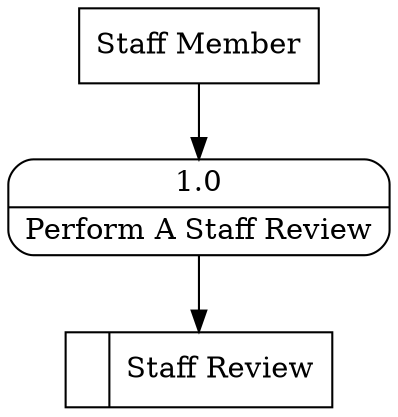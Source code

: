 digraph dfd2{ 
node[shape=record]
200 [label="<f0>  |<f1> Staff Review " ];
201 [label="Staff Member" shape=box];
202 [label="{<f0> 1.0|<f1> Perform A Staff Review }" shape=Mrecord];
201 -> 202
202 -> 200
}